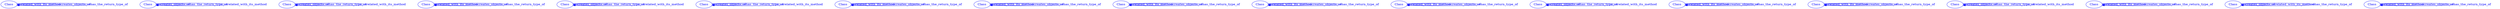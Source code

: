 
digraph SubdueGraph {
  471 [label="Class",color=blue,fontcolor=blue];
  471 -> 471 [label="related_with_its_method",color=blue,fontcolor=blue];
  471 -> 471 [label="creates_objects_of",color=blue,fontcolor=blue];
  471 -> 471 [label="has_the_return_type_of",color=blue,fontcolor=blue];
  466 [label="Class",color=blue,fontcolor=blue];
  466 -> 466 [label="creates_objects_of",color=blue,fontcolor=blue];
  466 -> 466 [label="has_the_return_type_of",color=blue,fontcolor=blue];
  466 -> 466 [label="related_with_its_method",color=blue,fontcolor=blue];
  445 [label="Class",color=blue,fontcolor=blue];
  445 -> 445 [label="creates_objects_of",color=blue,fontcolor=blue];
  445 -> 445 [label="has_the_return_type_of",color=blue,fontcolor=blue];
  445 -> 445 [label="related_with_its_method",color=blue,fontcolor=blue];
  374 [label="Class",color=blue,fontcolor=blue];
  374 -> 374 [label="related_with_its_method",color=blue,fontcolor=blue];
  374 -> 374 [label="creates_objects_of",color=blue,fontcolor=blue];
  374 -> 374 [label="has_the_return_type_of",color=blue,fontcolor=blue];
  352 [label="Class",color=blue,fontcolor=blue];
  352 -> 352 [label="creates_objects_of",color=blue,fontcolor=blue];
  352 -> 352 [label="has_the_return_type_of",color=blue,fontcolor=blue];
  352 -> 352 [label="related_with_its_method",color=blue,fontcolor=blue];
  347 [label="Class",color=blue,fontcolor=blue];
  347 -> 347 [label="creates_objects_of",color=blue,fontcolor=blue];
  347 -> 347 [label="has_the_return_type_of",color=blue,fontcolor=blue];
  347 -> 347 [label="related_with_its_method",color=blue,fontcolor=blue];
  346 [label="Class",color=blue,fontcolor=blue];
  346 -> 346 [label="related_with_its_method",color=blue,fontcolor=blue];
  346 -> 346 [label="creates_objects_of",color=blue,fontcolor=blue];
  346 -> 346 [label="has_the_return_type_of",color=blue,fontcolor=blue];
  340 [label="Class",color=blue,fontcolor=blue];
  340 -> 340 [label="related_with_its_method",color=blue,fontcolor=blue];
  340 -> 340 [label="creates_objects_of",color=blue,fontcolor=blue];
  340 -> 340 [label="has_the_return_type_of",color=blue,fontcolor=blue];
  259 [label="Class",color=blue,fontcolor=blue];
  259 -> 259 [label="related_with_its_method",color=blue,fontcolor=blue];
  259 -> 259 [label="creates_objects_of",color=blue,fontcolor=blue];
  259 -> 259 [label="has_the_return_type_of",color=blue,fontcolor=blue];
  217 [label="Class",color=blue,fontcolor=blue];
  217 -> 217 [label="related_with_its_method",color=blue,fontcolor=blue];
  217 -> 217 [label="creates_objects_of",color=blue,fontcolor=blue];
  217 -> 217 [label="has_the_return_type_of",color=blue,fontcolor=blue];
  211 [label="Class",color=blue,fontcolor=blue];
  211 -> 211 [label="related_with_its_method",color=blue,fontcolor=blue];
  211 -> 211 [label="creates_objects_of",color=blue,fontcolor=blue];
  211 -> 211 [label="has_the_return_type_of",color=blue,fontcolor=blue];
  191 [label="Class",color=blue,fontcolor=blue];
  191 -> 191 [label="creates_objects_of",color=blue,fontcolor=blue];
  191 -> 191 [label="has_the_return_type_of",color=blue,fontcolor=blue];
  191 -> 191 [label="related_with_its_method",color=blue,fontcolor=blue];
  160 [label="Class",color=blue,fontcolor=blue];
  160 -> 160 [label="related_with_its_method",color=blue,fontcolor=blue];
  160 -> 160 [label="creates_objects_of",color=blue,fontcolor=blue];
  160 -> 160 [label="has_the_return_type_of",color=blue,fontcolor=blue];
  139 [label="Class",color=blue,fontcolor=blue];
  139 -> 139 [label="related_with_its_method",color=blue,fontcolor=blue];
  139 -> 139 [label="creates_objects_of",color=blue,fontcolor=blue];
  139 -> 139 [label="has_the_return_type_of",color=blue,fontcolor=blue];
  112 [label="Class",color=blue,fontcolor=blue];
  112 -> 112 [label="creates_objects_of",color=blue,fontcolor=blue];
  112 -> 112 [label="has_the_return_type_of",color=blue,fontcolor=blue];
  112 -> 112 [label="related_with_its_method",color=blue,fontcolor=blue];
  102 [label="Class",color=blue,fontcolor=blue];
  102 -> 102 [label="related_with_its_method",color=blue,fontcolor=blue];
  102 -> 102 [label="creates_objects_of",color=blue,fontcolor=blue];
  102 -> 102 [label="has_the_return_type_of",color=blue,fontcolor=blue];
  41 [label="Class",color=blue,fontcolor=blue];
  41 -> 41 [label="creates_objects_of",color=blue,fontcolor=blue];
  41 -> 41 [label="related_with_its_method",color=blue,fontcolor=blue];
  41 -> 41 [label="has_the_return_type_of",color=blue,fontcolor=blue];
  34 [label="Class",color=blue,fontcolor=blue];
  34 -> 34 [label="related_with_its_method",color=blue,fontcolor=blue];
  34 -> 34 [label="creates_objects_of",color=blue,fontcolor=blue];
  34 -> 34 [label="has_the_return_type_of",color=blue,fontcolor=blue];
}
